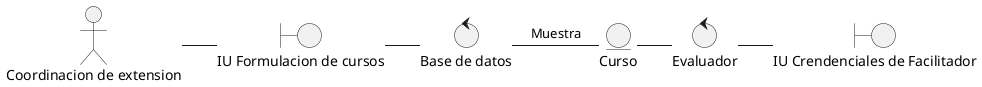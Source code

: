 @startuml analisisClaseDiagramaUC8

actor  "Coordinacion de extension" as Coordinacion
boundary "IU Formulacion de cursos" as FormulacionCurso
control "Base de datos" as Controlador
entity Curso as Curso
boundary "IU Crendenciales de Facilitador" as Credenciales
control Evaluador as Evaluacion
Coordinacion -r- FormulacionCurso
FormulacionCurso -r- Controlador 
Controlador -r- Curso: Muestra
Curso -r- Evaluacion
Evaluacion -r- Credenciales

@enduml 